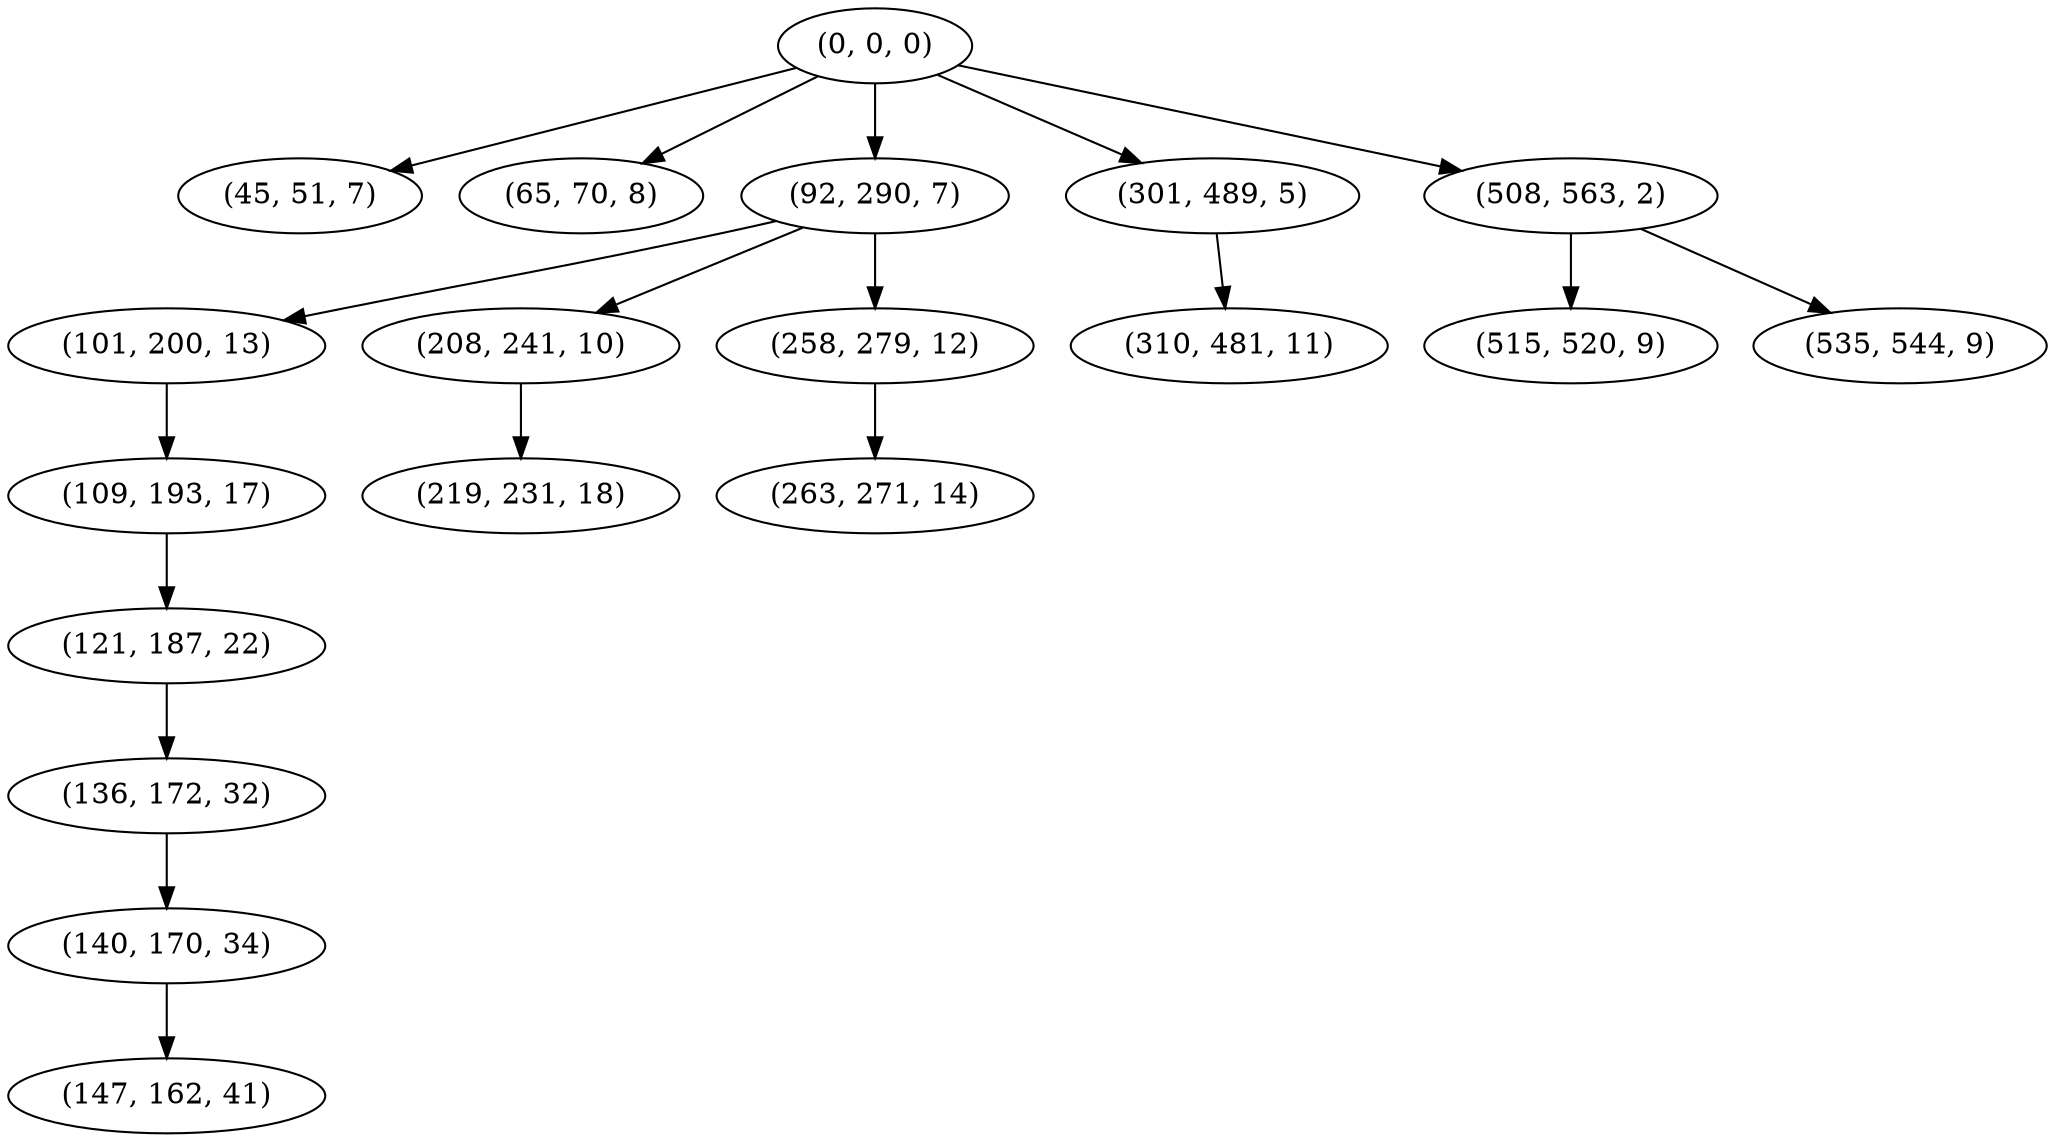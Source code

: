 digraph tree {
    "(0, 0, 0)";
    "(45, 51, 7)";
    "(65, 70, 8)";
    "(92, 290, 7)";
    "(101, 200, 13)";
    "(109, 193, 17)";
    "(121, 187, 22)";
    "(136, 172, 32)";
    "(140, 170, 34)";
    "(147, 162, 41)";
    "(208, 241, 10)";
    "(219, 231, 18)";
    "(258, 279, 12)";
    "(263, 271, 14)";
    "(301, 489, 5)";
    "(310, 481, 11)";
    "(508, 563, 2)";
    "(515, 520, 9)";
    "(535, 544, 9)";
    "(0, 0, 0)" -> "(45, 51, 7)";
    "(0, 0, 0)" -> "(65, 70, 8)";
    "(0, 0, 0)" -> "(92, 290, 7)";
    "(0, 0, 0)" -> "(301, 489, 5)";
    "(0, 0, 0)" -> "(508, 563, 2)";
    "(92, 290, 7)" -> "(101, 200, 13)";
    "(92, 290, 7)" -> "(208, 241, 10)";
    "(92, 290, 7)" -> "(258, 279, 12)";
    "(101, 200, 13)" -> "(109, 193, 17)";
    "(109, 193, 17)" -> "(121, 187, 22)";
    "(121, 187, 22)" -> "(136, 172, 32)";
    "(136, 172, 32)" -> "(140, 170, 34)";
    "(140, 170, 34)" -> "(147, 162, 41)";
    "(208, 241, 10)" -> "(219, 231, 18)";
    "(258, 279, 12)" -> "(263, 271, 14)";
    "(301, 489, 5)" -> "(310, 481, 11)";
    "(508, 563, 2)" -> "(515, 520, 9)";
    "(508, 563, 2)" -> "(535, 544, 9)";
}
